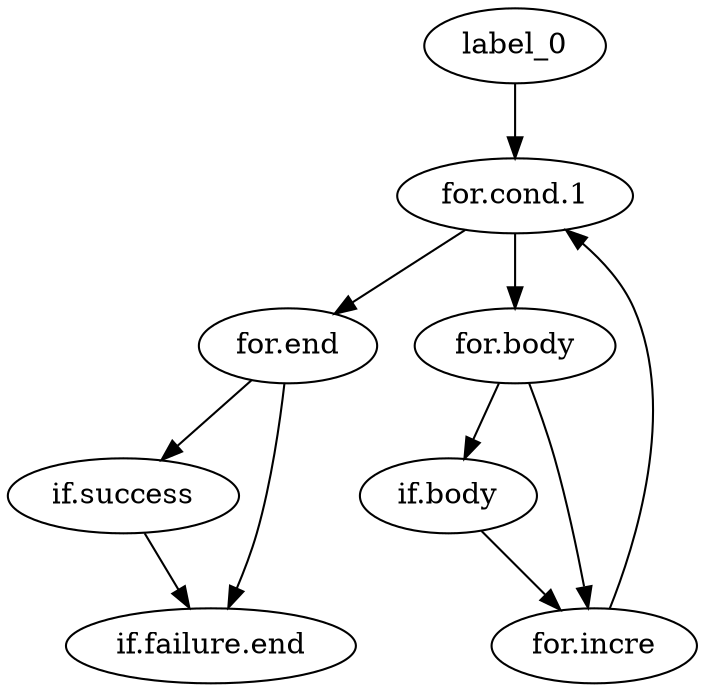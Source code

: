 digraph {
	label_0
	label_0 -> "for.cond.1"
	"for.cond.1"
	"for.cond.1" -> "for.end"
	"for.cond.1" -> "for.body"
	"for.body"
	"for.body" -> "if.body"
	"for.body" -> "for.incre"
	"if.body"
	"if.body" -> "for.incre"
	"for.incre"
	"for.incre" -> "for.cond.1"
	"for.end"
	"for.end" -> "if.success"
	"for.end" -> "if.failure.end"
	"if.success"
	"if.success" -> "if.failure.end"
	"if.failure.end"
}
